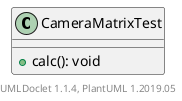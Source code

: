@startuml

    class CameraMatrixTest [[CameraMatrixTest.html]] {
        +calc(): void
    }


    center footer UMLDoclet 1.1.4, PlantUML 1.2019.05
@enduml
